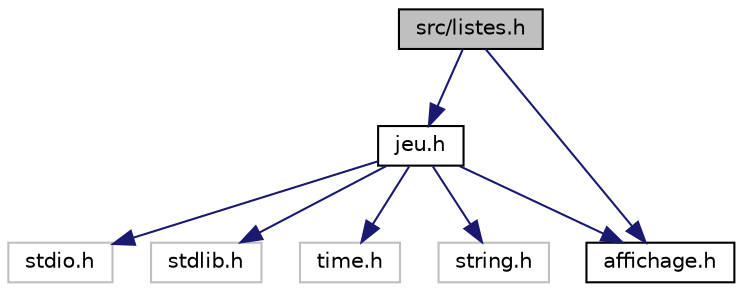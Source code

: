 digraph "src/listes.h"
{
 // LATEX_PDF_SIZE
  edge [fontname="Helvetica",fontsize="10",labelfontname="Helvetica",labelfontsize="10"];
  node [fontname="Helvetica",fontsize="10",shape=record];
  Node1 [label="src/listes.h",height=0.2,width=0.4,color="black", fillcolor="grey75", style="filled", fontcolor="black",tooltip="Fichier d'appel de l'ensemble de fonctions qui permet l'utilisation des listes."];
  Node1 -> Node2 [color="midnightblue",fontsize="10",style="solid",fontname="Helvetica"];
  Node2 [label="jeu.h",height=0.2,width=0.4,color="black", fillcolor="white", style="filled",URL="$jeu_8h.html",tooltip="fichier de l'ensemble des appels de fonctions pour le bon fonctionnement du jeu"];
  Node2 -> Node3 [color="midnightblue",fontsize="10",style="solid",fontname="Helvetica"];
  Node3 [label="stdio.h",height=0.2,width=0.4,color="grey75", fillcolor="white", style="filled",tooltip=" "];
  Node2 -> Node4 [color="midnightblue",fontsize="10",style="solid",fontname="Helvetica"];
  Node4 [label="stdlib.h",height=0.2,width=0.4,color="grey75", fillcolor="white", style="filled",tooltip=" "];
  Node2 -> Node5 [color="midnightblue",fontsize="10",style="solid",fontname="Helvetica"];
  Node5 [label="time.h",height=0.2,width=0.4,color="grey75", fillcolor="white", style="filled",tooltip=" "];
  Node2 -> Node6 [color="midnightblue",fontsize="10",style="solid",fontname="Helvetica"];
  Node6 [label="string.h",height=0.2,width=0.4,color="grey75", fillcolor="white", style="filled",tooltip=" "];
  Node2 -> Node7 [color="midnightblue",fontsize="10",style="solid",fontname="Helvetica"];
  Node7 [label="affichage.h",height=0.2,width=0.4,color="black", fillcolor="white", style="filled",URL="$affichage_8h.html",tooltip="fichier de l'ensemble des appels des fonctions pour l'affichage"];
  Node1 -> Node7 [color="midnightblue",fontsize="10",style="solid",fontname="Helvetica"];
}
